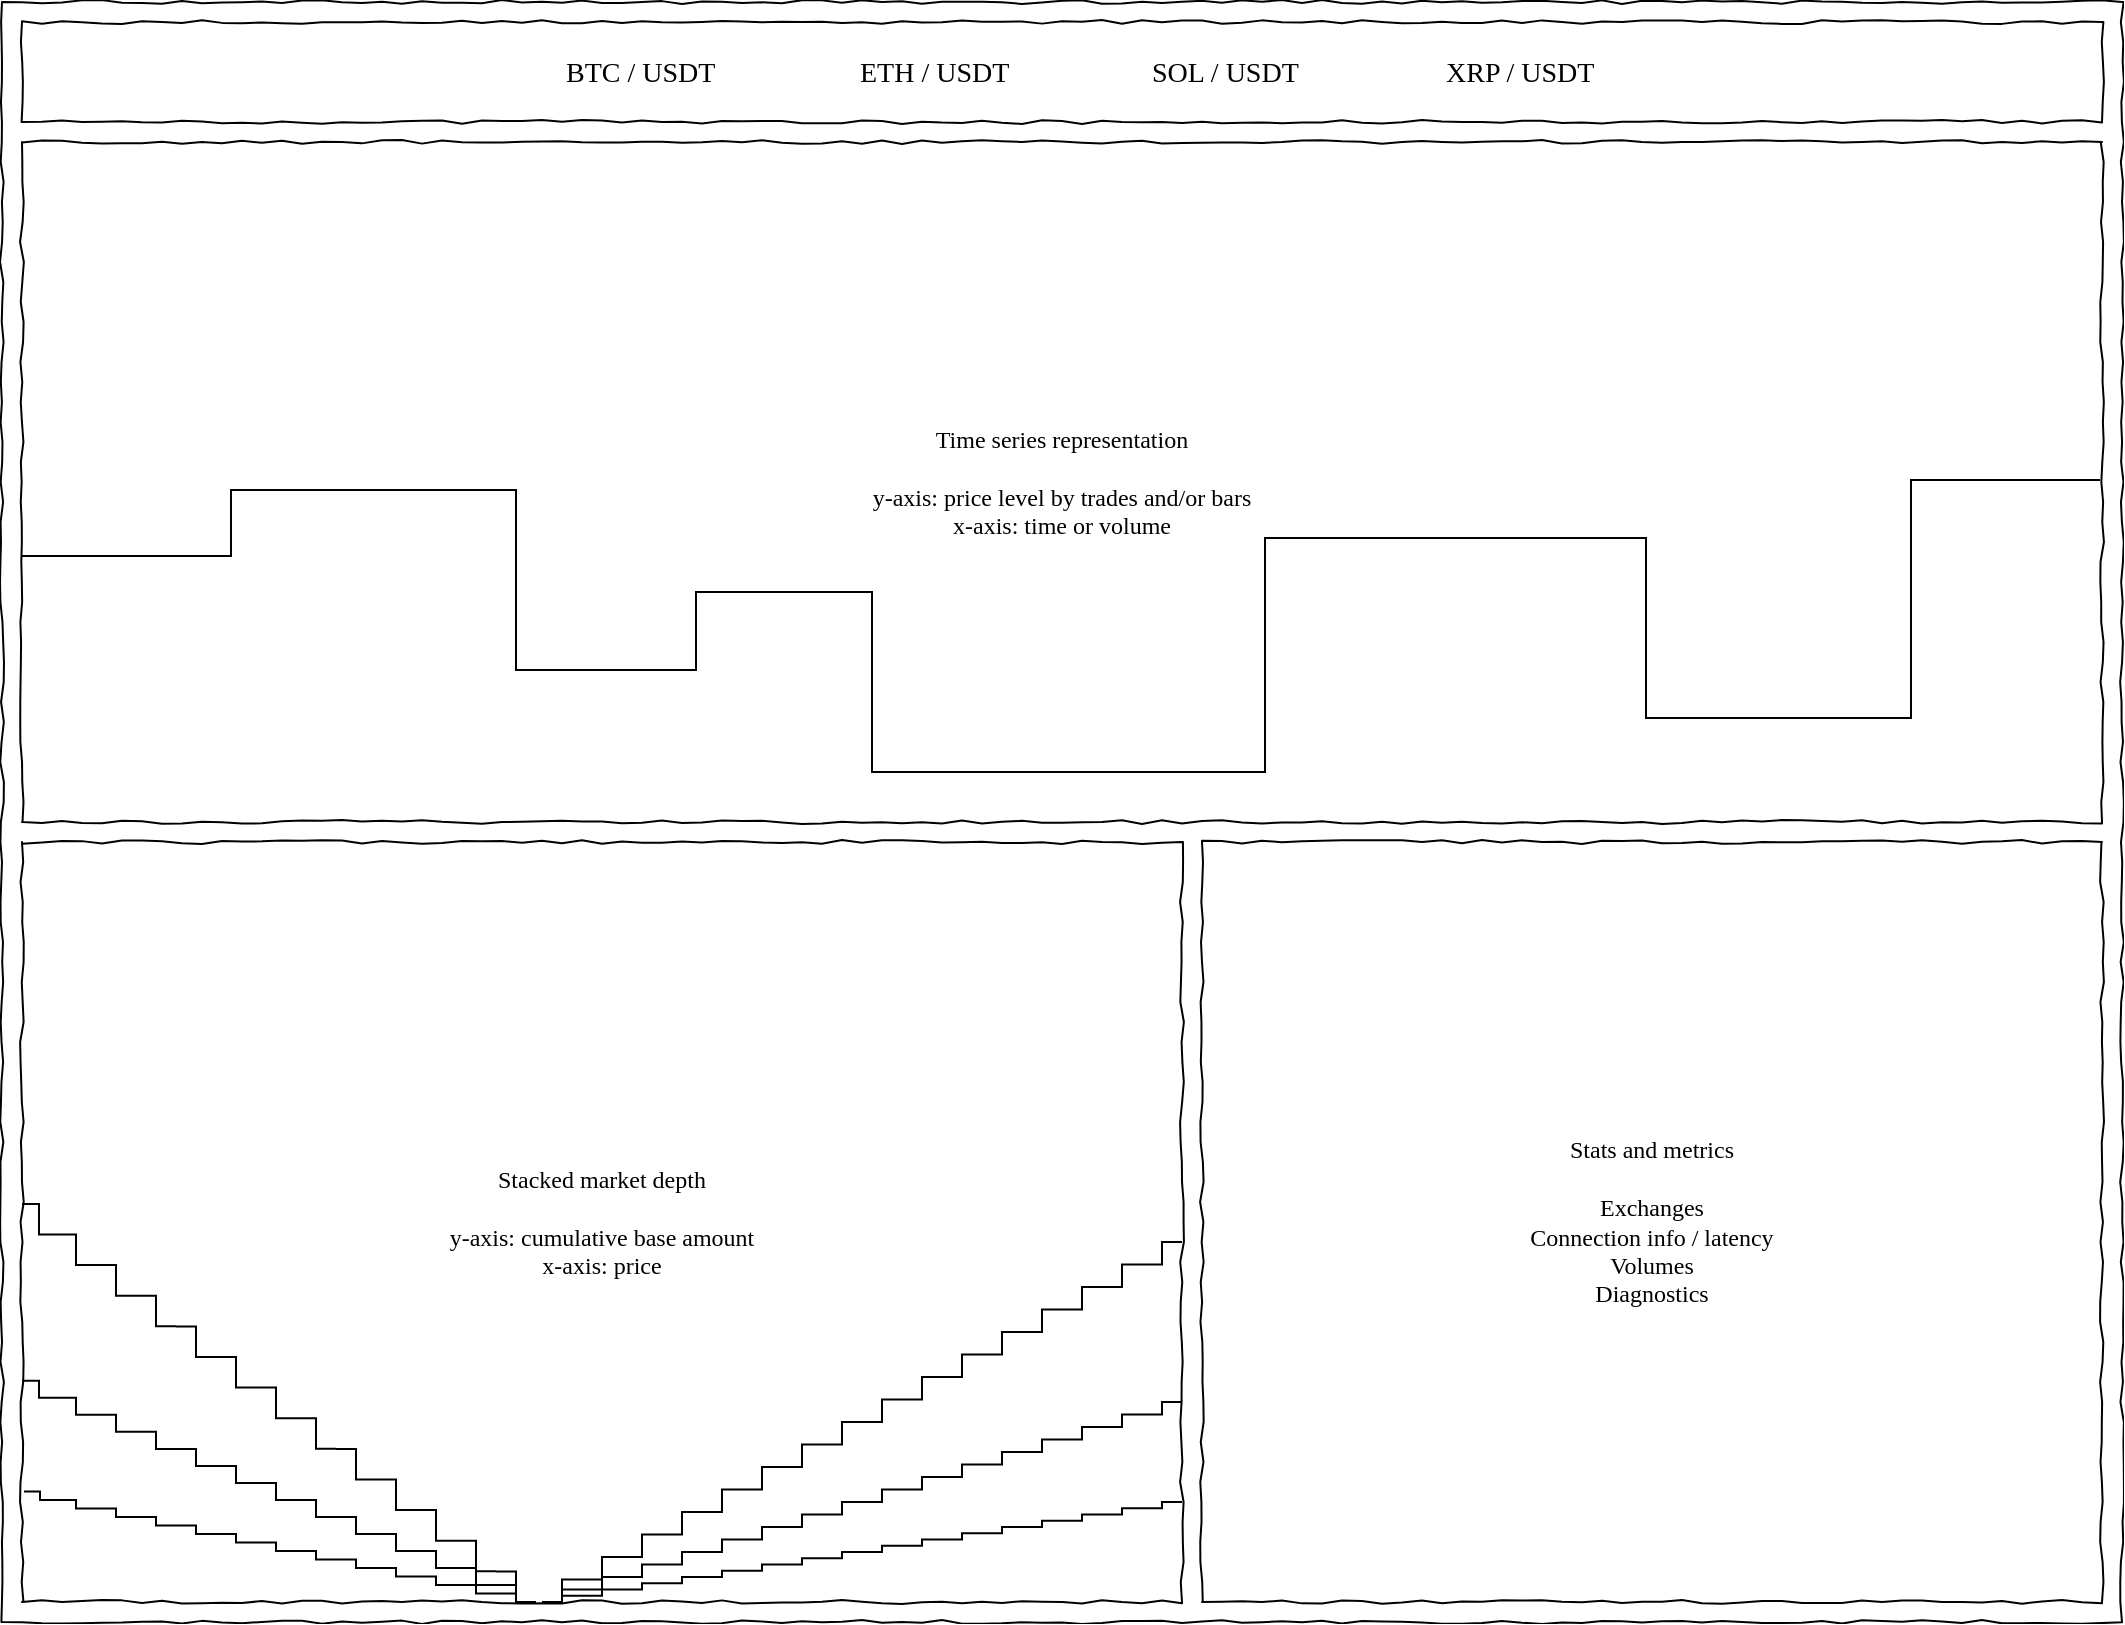<mxfile version="22.0.0" type="device">
  <diagram name="v-0.1.0" id="03018318-947c-dd8e-b7a3-06fadd420f32">
    <mxGraphModel dx="1975" dy="1207" grid="0" gridSize="10" guides="1" tooltips="1" connect="1" arrows="1" fold="1" page="1" pageScale="1" pageWidth="1100" pageHeight="850" background="none" math="0" shadow="0">
      <root>
        <mxCell id="0" />
        <mxCell id="1" parent="0" />
        <mxCell id="677b7b8949515195-1" value="" style="whiteSpace=wrap;html=1;rounded=0;shadow=0;labelBackgroundColor=none;strokeWidth=1;fontFamily=Verdana;fontSize=12;align=center;comic=1;" parent="1" vertex="1">
          <mxGeometry x="20" y="20" width="1060" height="810" as="geometry" />
        </mxCell>
        <mxCell id="677b7b8949515195-10" value="" style="whiteSpace=wrap;html=1;rounded=0;shadow=0;labelBackgroundColor=none;strokeWidth=1;fillColor=none;fontFamily=Verdana;fontSize=12;align=center;comic=1;" parent="1" vertex="1">
          <mxGeometry x="30" y="30" width="1040" height="50" as="geometry" />
        </mxCell>
        <mxCell id="677b7b8949515195-11" value="BTC / USDT" style="text;html=1;points=[];align=left;verticalAlign=top;spacingTop=-4;fontSize=14;fontFamily=Verdana" parent="1" vertex="1">
          <mxGeometry x="300" y="45" width="60" height="20" as="geometry" />
        </mxCell>
        <mxCell id="677b7b8949515195-12" value="ETH / USDT" style="text;html=1;points=[];align=left;verticalAlign=top;spacingTop=-4;fontSize=14;fontFamily=Verdana" parent="1" vertex="1">
          <mxGeometry x="447" y="45" width="60" height="20" as="geometry" />
        </mxCell>
        <mxCell id="677b7b8949515195-13" value="SOL / USDT" style="text;html=1;points=[];align=left;verticalAlign=top;spacingTop=-4;fontSize=14;fontFamily=Verdana" parent="1" vertex="1">
          <mxGeometry x="593" y="45" width="60" height="20" as="geometry" />
        </mxCell>
        <mxCell id="677b7b8949515195-14" value="XRP / USDT" style="text;html=1;points=[];align=left;verticalAlign=top;spacingTop=-4;fontSize=14;fontFamily=Verdana" parent="1" vertex="1">
          <mxGeometry x="740" y="45" width="60" height="20" as="geometry" />
        </mxCell>
        <mxCell id="677b7b8949515195-15" value="Stacked market depth&lt;br&gt;&lt;br&gt;y-axis: cumulative base amount&lt;br&gt;x-axis: price" style="whiteSpace=wrap;html=1;rounded=0;shadow=0;labelBackgroundColor=none;strokeWidth=1;fillColor=none;fontFamily=Verdana;fontSize=12;align=center;verticalAlign=middle;spacing=10;comic=1;" parent="1" vertex="1">
          <mxGeometry x="30" y="440" width="580" height="380" as="geometry" />
        </mxCell>
        <mxCell id="677b7b8949515195-25" value="Time series representation&lt;br&gt;&lt;br&gt;y-axis: price level by trades and/or bars&lt;br&gt;x-axis: time or volume" style="whiteSpace=wrap;html=1;rounded=0;shadow=0;labelBackgroundColor=none;strokeWidth=1;fillColor=none;fontFamily=Verdana;fontSize=12;align=center;comic=1;" parent="1" vertex="1">
          <mxGeometry x="30" y="90" width="1040" height="340" as="geometry" />
        </mxCell>
        <mxCell id="677b7b8949515195-26" value="Stats and metrics&lt;br&gt;&lt;br&gt;Exchanges&lt;br&gt;Connection info / latency&lt;br&gt;Volumes&lt;br&gt;Diagnostics" style="whiteSpace=wrap;html=1;rounded=0;shadow=0;labelBackgroundColor=none;strokeWidth=1;fillColor=none;fontFamily=Verdana;fontSize=12;align=center;comic=1;" parent="1" vertex="1">
          <mxGeometry x="620" y="440" width="450" height="380" as="geometry" />
        </mxCell>
        <mxCell id="TaL7ebygDuyy2i5ZBlv6-181" value="" style="group" vertex="1" connectable="0" parent="1">
          <mxGeometry x="290" y="640" width="320" height="180" as="geometry" />
        </mxCell>
        <mxCell id="TaL7ebygDuyy2i5ZBlv6-28" value="" style="pointerEvents=1;verticalLabelPosition=bottom;shadow=0;dashed=0;align=center;html=1;verticalAlign=top;shape=mxgraph.electrical.waveforms.step_1;container=0;" vertex="1" parent="TaL7ebygDuyy2i5ZBlv6-181">
          <mxGeometry y="176.875" width="20" height="3.125" as="geometry" />
        </mxCell>
        <mxCell id="TaL7ebygDuyy2i5ZBlv6-29" value="" style="pointerEvents=1;verticalLabelPosition=bottom;shadow=0;dashed=0;align=center;html=1;verticalAlign=top;shape=mxgraph.electrical.waveforms.step_1;container=0;" vertex="1" parent="TaL7ebygDuyy2i5ZBlv6-181">
          <mxGeometry x="20" y="173.75" width="20" height="3.125" as="geometry" />
        </mxCell>
        <mxCell id="TaL7ebygDuyy2i5ZBlv6-30" value="" style="pointerEvents=1;verticalLabelPosition=bottom;shadow=0;dashed=0;align=center;html=1;verticalAlign=top;shape=mxgraph.electrical.waveforms.step_1;container=0;" vertex="1" parent="TaL7ebygDuyy2i5ZBlv6-181">
          <mxGeometry x="40" y="170.625" width="20" height="3.125" as="geometry" />
        </mxCell>
        <mxCell id="TaL7ebygDuyy2i5ZBlv6-31" value="" style="pointerEvents=1;verticalLabelPosition=bottom;shadow=0;dashed=0;align=center;html=1;verticalAlign=top;shape=mxgraph.electrical.waveforms.step_1;container=0;" vertex="1" parent="TaL7ebygDuyy2i5ZBlv6-181">
          <mxGeometry x="60" y="167.5" width="20" height="3.125" as="geometry" />
        </mxCell>
        <mxCell id="TaL7ebygDuyy2i5ZBlv6-33" value="" style="pointerEvents=1;verticalLabelPosition=bottom;shadow=0;dashed=0;align=center;html=1;verticalAlign=top;shape=mxgraph.electrical.waveforms.step_1;container=0;" vertex="1" parent="TaL7ebygDuyy2i5ZBlv6-181">
          <mxGeometry x="80" y="164.375" width="20" height="3.125" as="geometry" />
        </mxCell>
        <mxCell id="TaL7ebygDuyy2i5ZBlv6-34" value="" style="pointerEvents=1;verticalLabelPosition=bottom;shadow=0;dashed=0;align=center;html=1;verticalAlign=top;shape=mxgraph.electrical.waveforms.step_1;container=0;" vertex="1" parent="TaL7ebygDuyy2i5ZBlv6-181">
          <mxGeometry x="100" y="161.25" width="20" height="3.125" as="geometry" />
        </mxCell>
        <mxCell id="TaL7ebygDuyy2i5ZBlv6-35" value="" style="pointerEvents=1;verticalLabelPosition=bottom;shadow=0;dashed=0;align=center;html=1;verticalAlign=top;shape=mxgraph.electrical.waveforms.step_1;container=0;" vertex="1" parent="TaL7ebygDuyy2i5ZBlv6-181">
          <mxGeometry x="120" y="158.125" width="20" height="3.125" as="geometry" />
        </mxCell>
        <mxCell id="TaL7ebygDuyy2i5ZBlv6-36" value="" style="pointerEvents=1;verticalLabelPosition=bottom;shadow=0;dashed=0;align=center;html=1;verticalAlign=top;shape=mxgraph.electrical.waveforms.step_1;container=0;" vertex="1" parent="TaL7ebygDuyy2i5ZBlv6-181">
          <mxGeometry x="140" y="155" width="20" height="3.125" as="geometry" />
        </mxCell>
        <mxCell id="TaL7ebygDuyy2i5ZBlv6-37" value="" style="pointerEvents=1;verticalLabelPosition=bottom;shadow=0;dashed=0;align=center;html=1;verticalAlign=top;shape=mxgraph.electrical.waveforms.step_1;container=0;" vertex="1" parent="TaL7ebygDuyy2i5ZBlv6-181">
          <mxGeometry x="160" y="151.875" width="20" height="3.125" as="geometry" />
        </mxCell>
        <mxCell id="TaL7ebygDuyy2i5ZBlv6-38" value="" style="pointerEvents=1;verticalLabelPosition=bottom;shadow=0;dashed=0;align=center;html=1;verticalAlign=top;shape=mxgraph.electrical.waveforms.step_1;container=0;" vertex="1" parent="TaL7ebygDuyy2i5ZBlv6-181">
          <mxGeometry x="180" y="148.75" width="20" height="3.125" as="geometry" />
        </mxCell>
        <mxCell id="TaL7ebygDuyy2i5ZBlv6-39" value="" style="pointerEvents=1;verticalLabelPosition=bottom;shadow=0;dashed=0;align=center;html=1;verticalAlign=top;shape=mxgraph.electrical.waveforms.step_1;container=0;" vertex="1" parent="TaL7ebygDuyy2i5ZBlv6-181">
          <mxGeometry x="200" y="145.625" width="20" height="3.125" as="geometry" />
        </mxCell>
        <mxCell id="TaL7ebygDuyy2i5ZBlv6-40" value="" style="pointerEvents=1;verticalLabelPosition=bottom;shadow=0;dashed=0;align=center;html=1;verticalAlign=top;shape=mxgraph.electrical.waveforms.step_1;container=0;" vertex="1" parent="TaL7ebygDuyy2i5ZBlv6-181">
          <mxGeometry x="220" y="142.5" width="20" height="3.125" as="geometry" />
        </mxCell>
        <mxCell id="TaL7ebygDuyy2i5ZBlv6-41" value="" style="pointerEvents=1;verticalLabelPosition=bottom;shadow=0;dashed=0;align=center;html=1;verticalAlign=top;shape=mxgraph.electrical.waveforms.step_1;container=0;" vertex="1" parent="TaL7ebygDuyy2i5ZBlv6-181">
          <mxGeometry x="240" y="139.375" width="20" height="3.125" as="geometry" />
        </mxCell>
        <mxCell id="TaL7ebygDuyy2i5ZBlv6-42" value="" style="pointerEvents=1;verticalLabelPosition=bottom;shadow=0;dashed=0;align=center;html=1;verticalAlign=top;shape=mxgraph.electrical.waveforms.step_1;container=0;" vertex="1" parent="TaL7ebygDuyy2i5ZBlv6-181">
          <mxGeometry x="260" y="136.25" width="20" height="3.125" as="geometry" />
        </mxCell>
        <mxCell id="TaL7ebygDuyy2i5ZBlv6-43" value="" style="pointerEvents=1;verticalLabelPosition=bottom;shadow=0;dashed=0;align=center;html=1;verticalAlign=top;shape=mxgraph.electrical.waveforms.step_1;container=0;" vertex="1" parent="TaL7ebygDuyy2i5ZBlv6-181">
          <mxGeometry x="280" y="133.125" width="20" height="3.125" as="geometry" />
        </mxCell>
        <mxCell id="TaL7ebygDuyy2i5ZBlv6-44" value="" style="pointerEvents=1;verticalLabelPosition=bottom;shadow=0;dashed=0;align=center;html=1;verticalAlign=top;shape=mxgraph.electrical.waveforms.step_1;container=0;" vertex="1" parent="TaL7ebygDuyy2i5ZBlv6-181">
          <mxGeometry x="300" y="130" width="20" height="3.125" as="geometry" />
        </mxCell>
        <mxCell id="TaL7ebygDuyy2i5ZBlv6-47" value="" style="pointerEvents=1;verticalLabelPosition=bottom;shadow=0;dashed=0;align=center;html=1;verticalAlign=top;shape=mxgraph.electrical.waveforms.step_1;container=0;" vertex="1" parent="TaL7ebygDuyy2i5ZBlv6-181">
          <mxGeometry y="173.75" width="20" height="6.25" as="geometry" />
        </mxCell>
        <mxCell id="TaL7ebygDuyy2i5ZBlv6-48" value="" style="pointerEvents=1;verticalLabelPosition=bottom;shadow=0;dashed=0;align=center;html=1;verticalAlign=top;shape=mxgraph.electrical.waveforms.step_1;container=0;" vertex="1" parent="TaL7ebygDuyy2i5ZBlv6-181">
          <mxGeometry x="20" y="167.5" width="20" height="6.25" as="geometry" />
        </mxCell>
        <mxCell id="TaL7ebygDuyy2i5ZBlv6-49" value="" style="pointerEvents=1;verticalLabelPosition=bottom;shadow=0;dashed=0;align=center;html=1;verticalAlign=top;shape=mxgraph.electrical.waveforms.step_1;container=0;" vertex="1" parent="TaL7ebygDuyy2i5ZBlv6-181">
          <mxGeometry x="40" y="161.25" width="20" height="6.25" as="geometry" />
        </mxCell>
        <mxCell id="TaL7ebygDuyy2i5ZBlv6-50" value="" style="pointerEvents=1;verticalLabelPosition=bottom;shadow=0;dashed=0;align=center;html=1;verticalAlign=top;shape=mxgraph.electrical.waveforms.step_1;container=0;" vertex="1" parent="TaL7ebygDuyy2i5ZBlv6-181">
          <mxGeometry x="60" y="155" width="20" height="6.25" as="geometry" />
        </mxCell>
        <mxCell id="TaL7ebygDuyy2i5ZBlv6-51" value="" style="pointerEvents=1;verticalLabelPosition=bottom;shadow=0;dashed=0;align=center;html=1;verticalAlign=top;shape=mxgraph.electrical.waveforms.step_1;container=0;" vertex="1" parent="TaL7ebygDuyy2i5ZBlv6-181">
          <mxGeometry x="80" y="148.75" width="20" height="6.25" as="geometry" />
        </mxCell>
        <mxCell id="TaL7ebygDuyy2i5ZBlv6-52" value="" style="pointerEvents=1;verticalLabelPosition=bottom;shadow=0;dashed=0;align=center;html=1;verticalAlign=top;shape=mxgraph.electrical.waveforms.step_1;container=0;" vertex="1" parent="TaL7ebygDuyy2i5ZBlv6-181">
          <mxGeometry x="100" y="142.5" width="20" height="6.25" as="geometry" />
        </mxCell>
        <mxCell id="TaL7ebygDuyy2i5ZBlv6-53" value="" style="pointerEvents=1;verticalLabelPosition=bottom;shadow=0;dashed=0;align=center;html=1;verticalAlign=top;shape=mxgraph.electrical.waveforms.step_1;container=0;" vertex="1" parent="TaL7ebygDuyy2i5ZBlv6-181">
          <mxGeometry x="120" y="136.25" width="20" height="6.25" as="geometry" />
        </mxCell>
        <mxCell id="TaL7ebygDuyy2i5ZBlv6-54" value="" style="pointerEvents=1;verticalLabelPosition=bottom;shadow=0;dashed=0;align=center;html=1;verticalAlign=top;shape=mxgraph.electrical.waveforms.step_1;container=0;" vertex="1" parent="TaL7ebygDuyy2i5ZBlv6-181">
          <mxGeometry x="140" y="130" width="20" height="6.25" as="geometry" />
        </mxCell>
        <mxCell id="TaL7ebygDuyy2i5ZBlv6-55" value="" style="pointerEvents=1;verticalLabelPosition=bottom;shadow=0;dashed=0;align=center;html=1;verticalAlign=top;shape=mxgraph.electrical.waveforms.step_1;container=0;" vertex="1" parent="TaL7ebygDuyy2i5ZBlv6-181">
          <mxGeometry x="160" y="123.75" width="20" height="6.25" as="geometry" />
        </mxCell>
        <mxCell id="TaL7ebygDuyy2i5ZBlv6-56" value="" style="pointerEvents=1;verticalLabelPosition=bottom;shadow=0;dashed=0;align=center;html=1;verticalAlign=top;shape=mxgraph.electrical.waveforms.step_1;container=0;" vertex="1" parent="TaL7ebygDuyy2i5ZBlv6-181">
          <mxGeometry x="180" y="117.5" width="20" height="6.25" as="geometry" />
        </mxCell>
        <mxCell id="TaL7ebygDuyy2i5ZBlv6-57" value="" style="pointerEvents=1;verticalLabelPosition=bottom;shadow=0;dashed=0;align=center;html=1;verticalAlign=top;shape=mxgraph.electrical.waveforms.step_1;container=0;" vertex="1" parent="TaL7ebygDuyy2i5ZBlv6-181">
          <mxGeometry x="200" y="111.25" width="20" height="6.25" as="geometry" />
        </mxCell>
        <mxCell id="TaL7ebygDuyy2i5ZBlv6-58" value="" style="pointerEvents=1;verticalLabelPosition=bottom;shadow=0;dashed=0;align=center;html=1;verticalAlign=top;shape=mxgraph.electrical.waveforms.step_1;container=0;" vertex="1" parent="TaL7ebygDuyy2i5ZBlv6-181">
          <mxGeometry x="220" y="105" width="20" height="6.25" as="geometry" />
        </mxCell>
        <mxCell id="TaL7ebygDuyy2i5ZBlv6-59" value="" style="pointerEvents=1;verticalLabelPosition=bottom;shadow=0;dashed=0;align=center;html=1;verticalAlign=top;shape=mxgraph.electrical.waveforms.step_1;container=0;" vertex="1" parent="TaL7ebygDuyy2i5ZBlv6-181">
          <mxGeometry x="240" y="98.75" width="20" height="6.25" as="geometry" />
        </mxCell>
        <mxCell id="TaL7ebygDuyy2i5ZBlv6-60" value="" style="pointerEvents=1;verticalLabelPosition=bottom;shadow=0;dashed=0;align=center;html=1;verticalAlign=top;shape=mxgraph.electrical.waveforms.step_1;container=0;" vertex="1" parent="TaL7ebygDuyy2i5ZBlv6-181">
          <mxGeometry x="260" y="92.5" width="20" height="6.25" as="geometry" />
        </mxCell>
        <mxCell id="TaL7ebygDuyy2i5ZBlv6-61" value="" style="pointerEvents=1;verticalLabelPosition=bottom;shadow=0;dashed=0;align=center;html=1;verticalAlign=top;shape=mxgraph.electrical.waveforms.step_1;container=0;" vertex="1" parent="TaL7ebygDuyy2i5ZBlv6-181">
          <mxGeometry x="280" y="86.25" width="20" height="6.25" as="geometry" />
        </mxCell>
        <mxCell id="TaL7ebygDuyy2i5ZBlv6-62" value="" style="pointerEvents=1;verticalLabelPosition=bottom;shadow=0;dashed=0;align=center;html=1;verticalAlign=top;shape=mxgraph.electrical.waveforms.step_1;container=0;" vertex="1" parent="TaL7ebygDuyy2i5ZBlv6-181">
          <mxGeometry x="300" y="80" width="20" height="6.25" as="geometry" />
        </mxCell>
        <mxCell id="TaL7ebygDuyy2i5ZBlv6-64" value="" style="pointerEvents=1;verticalLabelPosition=bottom;shadow=0;dashed=0;align=center;html=1;verticalAlign=top;shape=mxgraph.electrical.waveforms.step_1;container=0;" vertex="1" parent="TaL7ebygDuyy2i5ZBlv6-181">
          <mxGeometry y="168.75" width="20" height="11.25" as="geometry" />
        </mxCell>
        <mxCell id="TaL7ebygDuyy2i5ZBlv6-65" value="" style="pointerEvents=1;verticalLabelPosition=bottom;shadow=0;dashed=0;align=center;html=1;verticalAlign=top;shape=mxgraph.electrical.waveforms.step_1;container=0;" vertex="1" parent="TaL7ebygDuyy2i5ZBlv6-181">
          <mxGeometry x="20" y="157.5" width="20" height="11.25" as="geometry" />
        </mxCell>
        <mxCell id="TaL7ebygDuyy2i5ZBlv6-66" value="" style="pointerEvents=1;verticalLabelPosition=bottom;shadow=0;dashed=0;align=center;html=1;verticalAlign=top;shape=mxgraph.electrical.waveforms.step_1;container=0;" vertex="1" parent="TaL7ebygDuyy2i5ZBlv6-181">
          <mxGeometry x="40" y="146.25" width="20" height="11.25" as="geometry" />
        </mxCell>
        <mxCell id="TaL7ebygDuyy2i5ZBlv6-67" value="" style="pointerEvents=1;verticalLabelPosition=bottom;shadow=0;dashed=0;align=center;html=1;verticalAlign=top;shape=mxgraph.electrical.waveforms.step_1;container=0;" vertex="1" parent="TaL7ebygDuyy2i5ZBlv6-181">
          <mxGeometry x="60" y="135" width="20" height="11.25" as="geometry" />
        </mxCell>
        <mxCell id="TaL7ebygDuyy2i5ZBlv6-68" value="" style="pointerEvents=1;verticalLabelPosition=bottom;shadow=0;dashed=0;align=center;html=1;verticalAlign=top;shape=mxgraph.electrical.waveforms.step_1;container=0;" vertex="1" parent="TaL7ebygDuyy2i5ZBlv6-181">
          <mxGeometry x="80" y="123.75" width="20" height="11.25" as="geometry" />
        </mxCell>
        <mxCell id="TaL7ebygDuyy2i5ZBlv6-69" value="" style="pointerEvents=1;verticalLabelPosition=bottom;shadow=0;dashed=0;align=center;html=1;verticalAlign=top;shape=mxgraph.electrical.waveforms.step_1;container=0;" vertex="1" parent="TaL7ebygDuyy2i5ZBlv6-181">
          <mxGeometry x="100" y="112.5" width="20" height="11.25" as="geometry" />
        </mxCell>
        <mxCell id="TaL7ebygDuyy2i5ZBlv6-70" value="" style="pointerEvents=1;verticalLabelPosition=bottom;shadow=0;dashed=0;align=center;html=1;verticalAlign=top;shape=mxgraph.electrical.waveforms.step_1;container=0;" vertex="1" parent="TaL7ebygDuyy2i5ZBlv6-181">
          <mxGeometry x="120" y="101.25" width="20" height="11.25" as="geometry" />
        </mxCell>
        <mxCell id="TaL7ebygDuyy2i5ZBlv6-71" value="" style="pointerEvents=1;verticalLabelPosition=bottom;shadow=0;dashed=0;align=center;html=1;verticalAlign=top;shape=mxgraph.electrical.waveforms.step_1;container=0;" vertex="1" parent="TaL7ebygDuyy2i5ZBlv6-181">
          <mxGeometry x="140" y="90" width="20" height="11.25" as="geometry" />
        </mxCell>
        <mxCell id="TaL7ebygDuyy2i5ZBlv6-72" value="" style="pointerEvents=1;verticalLabelPosition=bottom;shadow=0;dashed=0;align=center;html=1;verticalAlign=top;shape=mxgraph.electrical.waveforms.step_1;container=0;" vertex="1" parent="TaL7ebygDuyy2i5ZBlv6-181">
          <mxGeometry x="160" y="78.75" width="20" height="11.25" as="geometry" />
        </mxCell>
        <mxCell id="TaL7ebygDuyy2i5ZBlv6-73" value="" style="pointerEvents=1;verticalLabelPosition=bottom;shadow=0;dashed=0;align=center;html=1;verticalAlign=top;shape=mxgraph.electrical.waveforms.step_1;container=0;" vertex="1" parent="TaL7ebygDuyy2i5ZBlv6-181">
          <mxGeometry x="180" y="67.5" width="20" height="11.25" as="geometry" />
        </mxCell>
        <mxCell id="TaL7ebygDuyy2i5ZBlv6-74" value="" style="pointerEvents=1;verticalLabelPosition=bottom;shadow=0;dashed=0;align=center;html=1;verticalAlign=top;shape=mxgraph.electrical.waveforms.step_1;container=0;" vertex="1" parent="TaL7ebygDuyy2i5ZBlv6-181">
          <mxGeometry x="200" y="56.25" width="20" height="11.25" as="geometry" />
        </mxCell>
        <mxCell id="TaL7ebygDuyy2i5ZBlv6-75" value="" style="pointerEvents=1;verticalLabelPosition=bottom;shadow=0;dashed=0;align=center;html=1;verticalAlign=top;shape=mxgraph.electrical.waveforms.step_1;container=0;" vertex="1" parent="TaL7ebygDuyy2i5ZBlv6-181">
          <mxGeometry x="220" y="45" width="20" height="11.25" as="geometry" />
        </mxCell>
        <mxCell id="TaL7ebygDuyy2i5ZBlv6-76" value="" style="pointerEvents=1;verticalLabelPosition=bottom;shadow=0;dashed=0;align=center;html=1;verticalAlign=top;shape=mxgraph.electrical.waveforms.step_1;container=0;" vertex="1" parent="TaL7ebygDuyy2i5ZBlv6-181">
          <mxGeometry x="240" y="33.75" width="20" height="11.25" as="geometry" />
        </mxCell>
        <mxCell id="TaL7ebygDuyy2i5ZBlv6-77" value="" style="pointerEvents=1;verticalLabelPosition=bottom;shadow=0;dashed=0;align=center;html=1;verticalAlign=top;shape=mxgraph.electrical.waveforms.step_1;container=0;" vertex="1" parent="TaL7ebygDuyy2i5ZBlv6-181">
          <mxGeometry x="260" y="22.5" width="20" height="11.25" as="geometry" />
        </mxCell>
        <mxCell id="TaL7ebygDuyy2i5ZBlv6-78" value="" style="pointerEvents=1;verticalLabelPosition=bottom;shadow=0;dashed=0;align=center;html=1;verticalAlign=top;shape=mxgraph.electrical.waveforms.step_1;container=0;" vertex="1" parent="TaL7ebygDuyy2i5ZBlv6-181">
          <mxGeometry x="280" y="11.25" width="20" height="11.25" as="geometry" />
        </mxCell>
        <mxCell id="TaL7ebygDuyy2i5ZBlv6-79" value="" style="pointerEvents=1;verticalLabelPosition=bottom;shadow=0;dashed=0;align=center;html=1;verticalAlign=top;shape=mxgraph.electrical.waveforms.step_1;container=0;" vertex="1" parent="TaL7ebygDuyy2i5ZBlv6-181">
          <mxGeometry x="300" width="20" height="11.25" as="geometry" />
        </mxCell>
        <mxCell id="TaL7ebygDuyy2i5ZBlv6-183" value="" style="pointerEvents=1;verticalLabelPosition=bottom;shadow=0;dashed=0;align=center;html=1;verticalAlign=top;shape=mxgraph.electrical.waveforms.step_1;container=0;flipH=1;" vertex="1" parent="1">
          <mxGeometry x="267" y="815.747" width="20" height="4.253" as="geometry" />
        </mxCell>
        <mxCell id="TaL7ebygDuyy2i5ZBlv6-184" value="" style="pointerEvents=1;verticalLabelPosition=bottom;shadow=0;dashed=0;align=center;html=1;verticalAlign=top;shape=mxgraph.electrical.waveforms.step_1;container=0;flipH=1;" vertex="1" parent="1">
          <mxGeometry x="247" y="811.493" width="20" height="4.253" as="geometry" />
        </mxCell>
        <mxCell id="TaL7ebygDuyy2i5ZBlv6-185" value="" style="pointerEvents=1;verticalLabelPosition=bottom;shadow=0;dashed=0;align=center;html=1;verticalAlign=top;shape=mxgraph.electrical.waveforms.step_1;container=0;flipH=1;" vertex="1" parent="1">
          <mxGeometry x="227" y="807.24" width="20" height="4.253" as="geometry" />
        </mxCell>
        <mxCell id="TaL7ebygDuyy2i5ZBlv6-186" value="" style="pointerEvents=1;verticalLabelPosition=bottom;shadow=0;dashed=0;align=center;html=1;verticalAlign=top;shape=mxgraph.electrical.waveforms.step_1;container=0;flipH=1;" vertex="1" parent="1">
          <mxGeometry x="207" y="802.986" width="20" height="4.253" as="geometry" />
        </mxCell>
        <mxCell id="TaL7ebygDuyy2i5ZBlv6-187" value="" style="pointerEvents=1;verticalLabelPosition=bottom;shadow=0;dashed=0;align=center;html=1;verticalAlign=top;shape=mxgraph.electrical.waveforms.step_1;container=0;flipH=1;" vertex="1" parent="1">
          <mxGeometry x="187" y="798.733" width="20" height="4.253" as="geometry" />
        </mxCell>
        <mxCell id="TaL7ebygDuyy2i5ZBlv6-188" value="" style="pointerEvents=1;verticalLabelPosition=bottom;shadow=0;dashed=0;align=center;html=1;verticalAlign=top;shape=mxgraph.electrical.waveforms.step_1;container=0;flipH=1;" vertex="1" parent="1">
          <mxGeometry x="167" y="794.479" width="20" height="4.253" as="geometry" />
        </mxCell>
        <mxCell id="TaL7ebygDuyy2i5ZBlv6-189" value="" style="pointerEvents=1;verticalLabelPosition=bottom;shadow=0;dashed=0;align=center;html=1;verticalAlign=top;shape=mxgraph.electrical.waveforms.step_1;container=0;flipH=1;" vertex="1" parent="1">
          <mxGeometry x="147" y="790.226" width="20" height="4.253" as="geometry" />
        </mxCell>
        <mxCell id="TaL7ebygDuyy2i5ZBlv6-190" value="" style="pointerEvents=1;verticalLabelPosition=bottom;shadow=0;dashed=0;align=center;html=1;verticalAlign=top;shape=mxgraph.electrical.waveforms.step_1;container=0;flipH=1;" vertex="1" parent="1">
          <mxGeometry x="127" y="785.972" width="20" height="4.253" as="geometry" />
        </mxCell>
        <mxCell id="TaL7ebygDuyy2i5ZBlv6-191" value="" style="pointerEvents=1;verticalLabelPosition=bottom;shadow=0;dashed=0;align=center;html=1;verticalAlign=top;shape=mxgraph.electrical.waveforms.step_1;container=0;flipH=1;" vertex="1" parent="1">
          <mxGeometry x="107" y="781.719" width="20" height="4.253" as="geometry" />
        </mxCell>
        <mxCell id="TaL7ebygDuyy2i5ZBlv6-192" value="" style="pointerEvents=1;verticalLabelPosition=bottom;shadow=0;dashed=0;align=center;html=1;verticalAlign=top;shape=mxgraph.electrical.waveforms.step_1;container=0;flipH=1;" vertex="1" parent="1">
          <mxGeometry x="87" y="777.465" width="20" height="4.253" as="geometry" />
        </mxCell>
        <mxCell id="TaL7ebygDuyy2i5ZBlv6-193" value="" style="pointerEvents=1;verticalLabelPosition=bottom;shadow=0;dashed=0;align=center;html=1;verticalAlign=top;shape=mxgraph.electrical.waveforms.step_1;container=0;flipH=1;" vertex="1" parent="1">
          <mxGeometry x="67" y="773.212" width="20" height="4.253" as="geometry" />
        </mxCell>
        <mxCell id="TaL7ebygDuyy2i5ZBlv6-194" value="" style="pointerEvents=1;verticalLabelPosition=bottom;shadow=0;dashed=0;align=center;html=1;verticalAlign=top;shape=mxgraph.electrical.waveforms.step_1;container=0;flipH=1;" vertex="1" parent="1">
          <mxGeometry x="47" y="768.958" width="20" height="4.253" as="geometry" />
        </mxCell>
        <mxCell id="TaL7ebygDuyy2i5ZBlv6-195" value="" style="pointerEvents=1;verticalLabelPosition=bottom;shadow=0;dashed=0;align=center;html=1;verticalAlign=top;shape=mxgraph.electrical.waveforms.step_1;container=0;flipH=1;" vertex="1" parent="1">
          <mxGeometry x="31" y="764.7" width="16" height="4.25" as="geometry" />
        </mxCell>
        <mxCell id="TaL7ebygDuyy2i5ZBlv6-199" value="" style="pointerEvents=1;verticalLabelPosition=bottom;shadow=0;dashed=0;align=center;html=1;verticalAlign=top;shape=mxgraph.electrical.waveforms.step_1;container=0;flipH=1;" vertex="1" parent="1">
          <mxGeometry x="267" y="811.493" width="20" height="8.507" as="geometry" />
        </mxCell>
        <mxCell id="TaL7ebygDuyy2i5ZBlv6-200" value="" style="pointerEvents=1;verticalLabelPosition=bottom;shadow=0;dashed=0;align=center;html=1;verticalAlign=top;shape=mxgraph.electrical.waveforms.step_1;container=0;flipH=1;" vertex="1" parent="1">
          <mxGeometry x="247" y="802.986" width="20" height="8.507" as="geometry" />
        </mxCell>
        <mxCell id="TaL7ebygDuyy2i5ZBlv6-201" value="" style="pointerEvents=1;verticalLabelPosition=bottom;shadow=0;dashed=0;align=center;html=1;verticalAlign=top;shape=mxgraph.electrical.waveforms.step_1;container=0;flipH=1;" vertex="1" parent="1">
          <mxGeometry x="227" y="794.479" width="20" height="8.507" as="geometry" />
        </mxCell>
        <mxCell id="TaL7ebygDuyy2i5ZBlv6-202" value="" style="pointerEvents=1;verticalLabelPosition=bottom;shadow=0;dashed=0;align=center;html=1;verticalAlign=top;shape=mxgraph.electrical.waveforms.step_1;container=0;flipH=1;" vertex="1" parent="1">
          <mxGeometry x="207" y="785.972" width="20" height="8.507" as="geometry" />
        </mxCell>
        <mxCell id="TaL7ebygDuyy2i5ZBlv6-203" value="" style="pointerEvents=1;verticalLabelPosition=bottom;shadow=0;dashed=0;align=center;html=1;verticalAlign=top;shape=mxgraph.electrical.waveforms.step_1;container=0;flipH=1;" vertex="1" parent="1">
          <mxGeometry x="187" y="777.465" width="20" height="8.507" as="geometry" />
        </mxCell>
        <mxCell id="TaL7ebygDuyy2i5ZBlv6-204" value="" style="pointerEvents=1;verticalLabelPosition=bottom;shadow=0;dashed=0;align=center;html=1;verticalAlign=top;shape=mxgraph.electrical.waveforms.step_1;container=0;flipH=1;" vertex="1" parent="1">
          <mxGeometry x="167" y="768.958" width="20" height="8.507" as="geometry" />
        </mxCell>
        <mxCell id="TaL7ebygDuyy2i5ZBlv6-205" value="" style="pointerEvents=1;verticalLabelPosition=bottom;shadow=0;dashed=0;align=center;html=1;verticalAlign=top;shape=mxgraph.electrical.waveforms.step_1;container=0;flipH=1;" vertex="1" parent="1">
          <mxGeometry x="147" y="760.451" width="20" height="8.507" as="geometry" />
        </mxCell>
        <mxCell id="TaL7ebygDuyy2i5ZBlv6-206" value="" style="pointerEvents=1;verticalLabelPosition=bottom;shadow=0;dashed=0;align=center;html=1;verticalAlign=top;shape=mxgraph.electrical.waveforms.step_1;container=0;flipH=1;" vertex="1" parent="1">
          <mxGeometry x="127" y="751.944" width="20" height="8.507" as="geometry" />
        </mxCell>
        <mxCell id="TaL7ebygDuyy2i5ZBlv6-207" value="" style="pointerEvents=1;verticalLabelPosition=bottom;shadow=0;dashed=0;align=center;html=1;verticalAlign=top;shape=mxgraph.electrical.waveforms.step_1;container=0;flipH=1;" vertex="1" parent="1">
          <mxGeometry x="107" y="743.438" width="20" height="8.507" as="geometry" />
        </mxCell>
        <mxCell id="TaL7ebygDuyy2i5ZBlv6-208" value="" style="pointerEvents=1;verticalLabelPosition=bottom;shadow=0;dashed=0;align=center;html=1;verticalAlign=top;shape=mxgraph.electrical.waveforms.step_1;container=0;flipH=1;" vertex="1" parent="1">
          <mxGeometry x="87" y="734.931" width="20" height="8.507" as="geometry" />
        </mxCell>
        <mxCell id="TaL7ebygDuyy2i5ZBlv6-209" value="" style="pointerEvents=1;verticalLabelPosition=bottom;shadow=0;dashed=0;align=center;html=1;verticalAlign=top;shape=mxgraph.electrical.waveforms.step_1;container=0;flipH=1;" vertex="1" parent="1">
          <mxGeometry x="67" y="726.424" width="20" height="8.507" as="geometry" />
        </mxCell>
        <mxCell id="TaL7ebygDuyy2i5ZBlv6-210" value="" style="pointerEvents=1;verticalLabelPosition=bottom;shadow=0;dashed=0;align=center;html=1;verticalAlign=top;shape=mxgraph.electrical.waveforms.step_1;container=0;flipH=1;" vertex="1" parent="1">
          <mxGeometry x="47" y="717.917" width="20" height="8.507" as="geometry" />
        </mxCell>
        <mxCell id="TaL7ebygDuyy2i5ZBlv6-211" value="" style="pointerEvents=1;verticalLabelPosition=bottom;shadow=0;dashed=0;align=center;html=1;verticalAlign=top;shape=mxgraph.electrical.waveforms.step_1;container=0;flipH=1;" vertex="1" parent="1">
          <mxGeometry x="30" y="709.41" width="17" height="8.51" as="geometry" />
        </mxCell>
        <mxCell id="TaL7ebygDuyy2i5ZBlv6-215" value="" style="pointerEvents=1;verticalLabelPosition=bottom;shadow=0;dashed=0;align=center;html=1;verticalAlign=top;shape=mxgraph.electrical.waveforms.step_1;container=0;flipH=1;" vertex="1" parent="1">
          <mxGeometry x="267" y="804.688" width="20" height="15.312" as="geometry" />
        </mxCell>
        <mxCell id="TaL7ebygDuyy2i5ZBlv6-216" value="" style="pointerEvents=1;verticalLabelPosition=bottom;shadow=0;dashed=0;align=center;html=1;verticalAlign=top;shape=mxgraph.electrical.waveforms.step_1;container=0;flipH=1;" vertex="1" parent="1">
          <mxGeometry x="247" y="789.375" width="20" height="15.312" as="geometry" />
        </mxCell>
        <mxCell id="TaL7ebygDuyy2i5ZBlv6-217" value="" style="pointerEvents=1;verticalLabelPosition=bottom;shadow=0;dashed=0;align=center;html=1;verticalAlign=top;shape=mxgraph.electrical.waveforms.step_1;container=0;flipH=1;" vertex="1" parent="1">
          <mxGeometry x="227" y="774.062" width="20" height="15.312" as="geometry" />
        </mxCell>
        <mxCell id="TaL7ebygDuyy2i5ZBlv6-218" value="" style="pointerEvents=1;verticalLabelPosition=bottom;shadow=0;dashed=0;align=center;html=1;verticalAlign=top;shape=mxgraph.electrical.waveforms.step_1;container=0;flipH=1;" vertex="1" parent="1">
          <mxGeometry x="207" y="758.75" width="20" height="15.312" as="geometry" />
        </mxCell>
        <mxCell id="TaL7ebygDuyy2i5ZBlv6-219" value="" style="pointerEvents=1;verticalLabelPosition=bottom;shadow=0;dashed=0;align=center;html=1;verticalAlign=top;shape=mxgraph.electrical.waveforms.step_1;container=0;flipH=1;" vertex="1" parent="1">
          <mxGeometry x="187" y="743.438" width="20" height="15.312" as="geometry" />
        </mxCell>
        <mxCell id="TaL7ebygDuyy2i5ZBlv6-220" value="" style="pointerEvents=1;verticalLabelPosition=bottom;shadow=0;dashed=0;align=center;html=1;verticalAlign=top;shape=mxgraph.electrical.waveforms.step_1;container=0;flipH=1;" vertex="1" parent="1">
          <mxGeometry x="167" y="728.125" width="20" height="15.312" as="geometry" />
        </mxCell>
        <mxCell id="TaL7ebygDuyy2i5ZBlv6-221" value="" style="pointerEvents=1;verticalLabelPosition=bottom;shadow=0;dashed=0;align=center;html=1;verticalAlign=top;shape=mxgraph.electrical.waveforms.step_1;container=0;flipH=1;" vertex="1" parent="1">
          <mxGeometry x="147" y="712.812" width="20" height="15.312" as="geometry" />
        </mxCell>
        <mxCell id="TaL7ebygDuyy2i5ZBlv6-222" value="" style="pointerEvents=1;verticalLabelPosition=bottom;shadow=0;dashed=0;align=center;html=1;verticalAlign=top;shape=mxgraph.electrical.waveforms.step_1;container=0;flipH=1;" vertex="1" parent="1">
          <mxGeometry x="127" y="697.5" width="20" height="15.312" as="geometry" />
        </mxCell>
        <mxCell id="TaL7ebygDuyy2i5ZBlv6-223" value="" style="pointerEvents=1;verticalLabelPosition=bottom;shadow=0;dashed=0;align=center;html=1;verticalAlign=top;shape=mxgraph.electrical.waveforms.step_1;container=0;flipH=1;" vertex="1" parent="1">
          <mxGeometry x="107" y="682.188" width="20" height="15.312" as="geometry" />
        </mxCell>
        <mxCell id="TaL7ebygDuyy2i5ZBlv6-224" value="" style="pointerEvents=1;verticalLabelPosition=bottom;shadow=0;dashed=0;align=center;html=1;verticalAlign=top;shape=mxgraph.electrical.waveforms.step_1;container=0;flipH=1;" vertex="1" parent="1">
          <mxGeometry x="87" y="666.875" width="20" height="15.312" as="geometry" />
        </mxCell>
        <mxCell id="TaL7ebygDuyy2i5ZBlv6-225" value="" style="pointerEvents=1;verticalLabelPosition=bottom;shadow=0;dashed=0;align=center;html=1;verticalAlign=top;shape=mxgraph.electrical.waveforms.step_1;container=0;flipH=1;" vertex="1" parent="1">
          <mxGeometry x="67" y="651.562" width="20" height="15.312" as="geometry" />
        </mxCell>
        <mxCell id="TaL7ebygDuyy2i5ZBlv6-226" value="" style="pointerEvents=1;verticalLabelPosition=bottom;shadow=0;dashed=0;align=center;html=1;verticalAlign=top;shape=mxgraph.electrical.waveforms.step_1;container=0;flipH=1;" vertex="1" parent="1">
          <mxGeometry x="47" y="636.25" width="20" height="15.312" as="geometry" />
        </mxCell>
        <mxCell id="TaL7ebygDuyy2i5ZBlv6-227" value="" style="pointerEvents=1;verticalLabelPosition=bottom;shadow=0;dashed=0;align=center;html=1;verticalAlign=top;shape=mxgraph.electrical.waveforms.step_1;container=0;flipH=1;" vertex="1" parent="1">
          <mxGeometry x="30" y="620.94" width="17" height="15.31" as="geometry" />
        </mxCell>
        <mxCell id="TaL7ebygDuyy2i5ZBlv6-232" value="" style="pointerEvents=1;verticalLabelPosition=bottom;shadow=0;dashed=0;align=center;html=1;verticalAlign=top;shape=mxgraph.electrical.waveforms.step_1;" vertex="1" parent="1">
          <mxGeometry x="30" y="264" width="209" height="33" as="geometry" />
        </mxCell>
        <mxCell id="TaL7ebygDuyy2i5ZBlv6-233" value="" style="pointerEvents=1;verticalLabelPosition=bottom;shadow=0;dashed=0;align=center;html=1;verticalAlign=top;shape=mxgraph.electrical.waveforms.step_2;" vertex="1" parent="1">
          <mxGeometry x="410" y="315" width="90" height="90" as="geometry" />
        </mxCell>
        <mxCell id="TaL7ebygDuyy2i5ZBlv6-234" value="" style="pointerEvents=1;verticalLabelPosition=bottom;shadow=0;dashed=0;align=center;html=1;verticalAlign=top;shape=mxgraph.electrical.waveforms.step_1;" vertex="1" parent="1">
          <mxGeometry x="322" y="315" width="90" height="39" as="geometry" />
        </mxCell>
        <mxCell id="TaL7ebygDuyy2i5ZBlv6-235" value="" style="pointerEvents=1;verticalLabelPosition=bottom;shadow=0;dashed=0;align=center;html=1;verticalAlign=top;shape=mxgraph.electrical.waveforms.step_2;" vertex="1" parent="1">
          <mxGeometry x="232" y="264" width="90" height="90" as="geometry" />
        </mxCell>
        <mxCell id="TaL7ebygDuyy2i5ZBlv6-236" value="" style="pointerEvents=1;verticalLabelPosition=bottom;shadow=0;dashed=0;align=center;html=1;verticalAlign=top;shape=mxgraph.electrical.waveforms.step_1;" vertex="1" parent="1">
          <mxGeometry x="500" y="288" width="303" height="117" as="geometry" />
        </mxCell>
        <mxCell id="TaL7ebygDuyy2i5ZBlv6-237" value="" style="pointerEvents=1;verticalLabelPosition=bottom;shadow=0;dashed=0;align=center;html=1;verticalAlign=top;shape=mxgraph.electrical.waveforms.step_2;" vertex="1" parent="1">
          <mxGeometry x="797" y="288" width="90" height="90" as="geometry" />
        </mxCell>
        <mxCell id="TaL7ebygDuyy2i5ZBlv6-238" value="" style="pointerEvents=1;verticalLabelPosition=bottom;shadow=0;dashed=0;align=center;html=1;verticalAlign=top;shape=mxgraph.electrical.waveforms.step_1;" vertex="1" parent="1">
          <mxGeometry x="880" y="259" width="189" height="119" as="geometry" />
        </mxCell>
      </root>
    </mxGraphModel>
  </diagram>
</mxfile>
